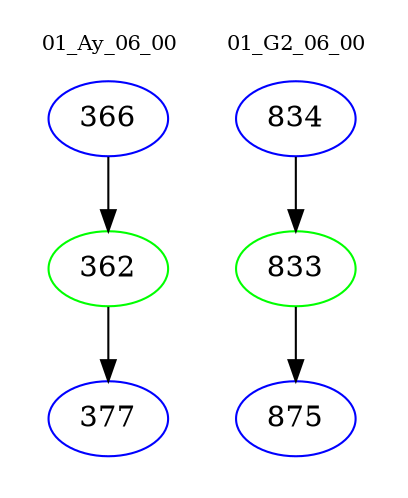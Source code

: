 digraph{
subgraph cluster_0 {
color = white
label = "01_Ay_06_00";
fontsize=10;
T0_366 [label="366", color="blue"]
T0_366 -> T0_362 [color="black"]
T0_362 [label="362", color="green"]
T0_362 -> T0_377 [color="black"]
T0_377 [label="377", color="blue"]
}
subgraph cluster_1 {
color = white
label = "01_G2_06_00";
fontsize=10;
T1_834 [label="834", color="blue"]
T1_834 -> T1_833 [color="black"]
T1_833 [label="833", color="green"]
T1_833 -> T1_875 [color="black"]
T1_875 [label="875", color="blue"]
}
}
